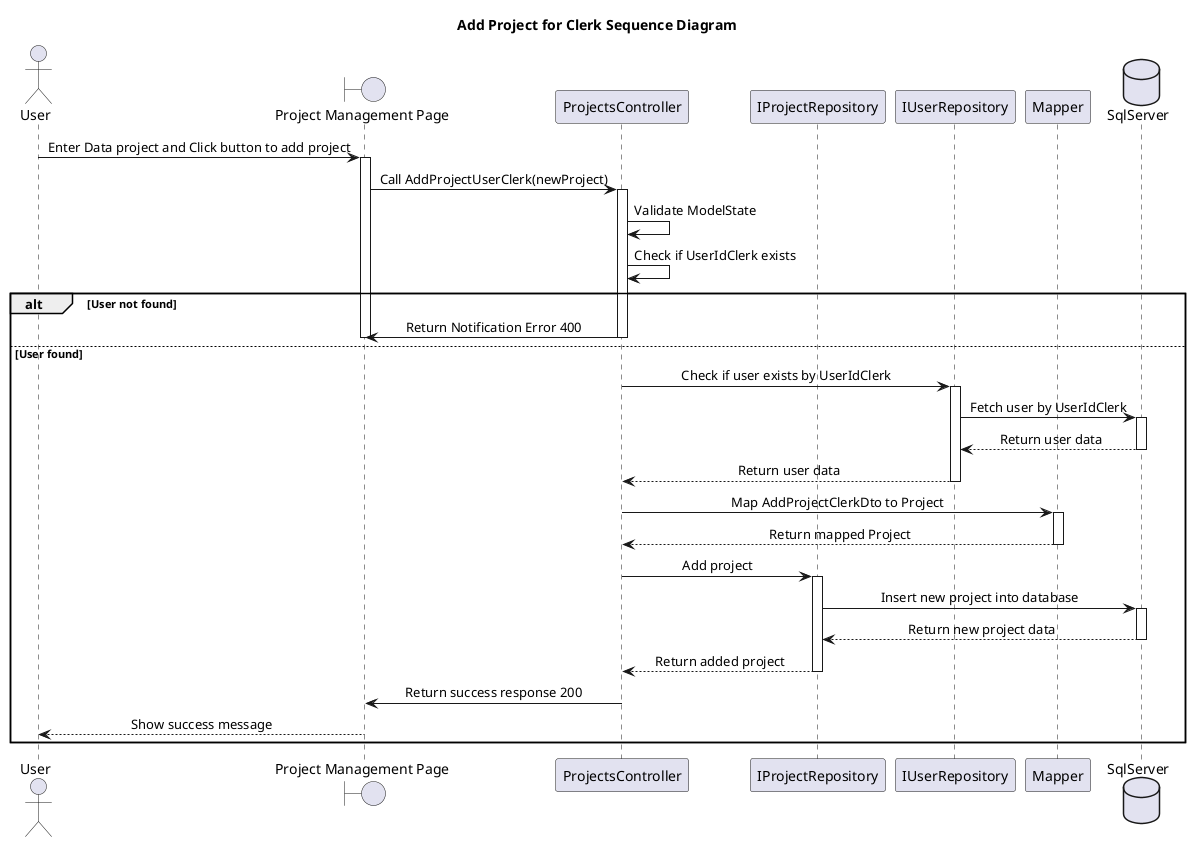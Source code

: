@startuml
skinparam classAttributeIconSize 0
skinparam SequenceMessageAlignment center
Title Add Project for Clerk Sequence Diagram

actor "User" as U
boundary "Project Management Page" as Hp
participant "ProjectsController" as ProController
participant "IProjectRepository" as IProRepo
participant "IUserRepository" as IUserRepo
participant "Mapper" as Mapper
database "SqlServer" as Db

U -> Hp : Enter Data project and Click button to add project
activate Hp

Hp -> ProController : Call AddProjectUserClerk(newProject)
activate ProController
ProController -> ProController : Validate ModelState
ProController -> ProController : Check if UserIdClerk exists
alt User not found
    ProController -> Hp : Return Notification Error 400
    deactivate Hp
    deactivate ProController
else User found
    ProController -> IUserRepo : Check if user exists by UserIdClerk
    activate IUserRepo
    IUserRepo -> Db : Fetch user by UserIdClerk
    activate Db
    Db --> IUserRepo : Return user data
    deactivate Db
    IUserRepo --> ProController : Return user data
    deactivate IUserRepo

    ProController -> Mapper : Map AddProjectClerkDto to Project
    activate Mapper
    Mapper --> ProController : Return mapped Project
    deactivate Mapper

    ProController -> IProRepo : Add project
    activate IProRepo
    IProRepo -> Db : Insert new project into database
    activate Db
    Db --> IProRepo : Return new project data
    deactivate Db
    IProRepo --> ProController : Return added project
    deactivate IProRepo

    ProController -> Hp : Return success response 200
    deactivate ProController
    Hp --> U : Show success message
    deactivate Hp
end

@enduml

